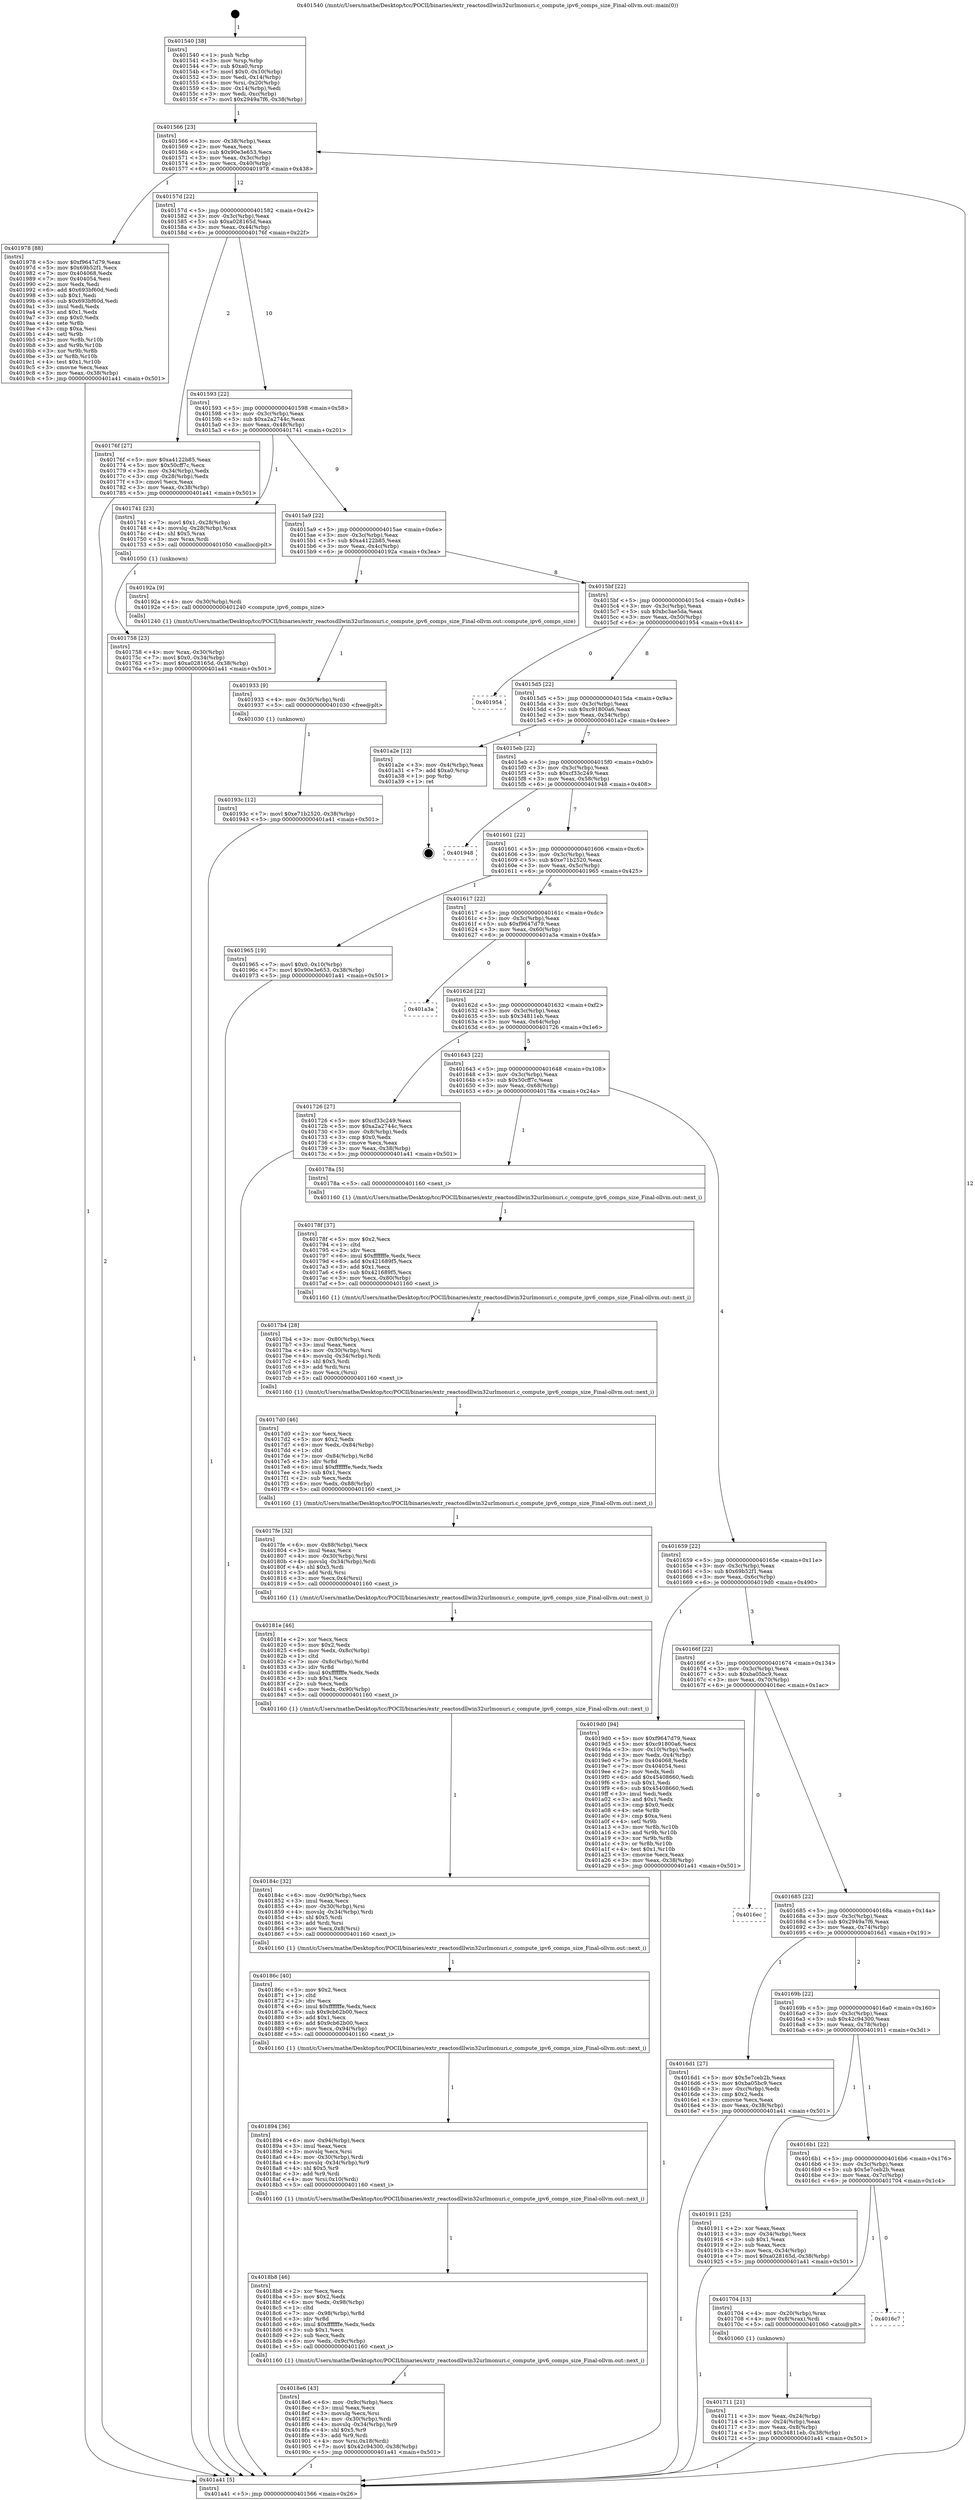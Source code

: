digraph "0x401540" {
  label = "0x401540 (/mnt/c/Users/mathe/Desktop/tcc/POCII/binaries/extr_reactosdllwin32urlmonuri.c_compute_ipv6_comps_size_Final-ollvm.out::main(0))"
  labelloc = "t"
  node[shape=record]

  Entry [label="",width=0.3,height=0.3,shape=circle,fillcolor=black,style=filled]
  "0x401566" [label="{
     0x401566 [23]\l
     | [instrs]\l
     &nbsp;&nbsp;0x401566 \<+3\>: mov -0x38(%rbp),%eax\l
     &nbsp;&nbsp;0x401569 \<+2\>: mov %eax,%ecx\l
     &nbsp;&nbsp;0x40156b \<+6\>: sub $0x90e3e653,%ecx\l
     &nbsp;&nbsp;0x401571 \<+3\>: mov %eax,-0x3c(%rbp)\l
     &nbsp;&nbsp;0x401574 \<+3\>: mov %ecx,-0x40(%rbp)\l
     &nbsp;&nbsp;0x401577 \<+6\>: je 0000000000401978 \<main+0x438\>\l
  }"]
  "0x401978" [label="{
     0x401978 [88]\l
     | [instrs]\l
     &nbsp;&nbsp;0x401978 \<+5\>: mov $0xf9647d79,%eax\l
     &nbsp;&nbsp;0x40197d \<+5\>: mov $0x69b52f1,%ecx\l
     &nbsp;&nbsp;0x401982 \<+7\>: mov 0x404068,%edx\l
     &nbsp;&nbsp;0x401989 \<+7\>: mov 0x404054,%esi\l
     &nbsp;&nbsp;0x401990 \<+2\>: mov %edx,%edi\l
     &nbsp;&nbsp;0x401992 \<+6\>: add $0x693bf60d,%edi\l
     &nbsp;&nbsp;0x401998 \<+3\>: sub $0x1,%edi\l
     &nbsp;&nbsp;0x40199b \<+6\>: sub $0x693bf60d,%edi\l
     &nbsp;&nbsp;0x4019a1 \<+3\>: imul %edi,%edx\l
     &nbsp;&nbsp;0x4019a4 \<+3\>: and $0x1,%edx\l
     &nbsp;&nbsp;0x4019a7 \<+3\>: cmp $0x0,%edx\l
     &nbsp;&nbsp;0x4019aa \<+4\>: sete %r8b\l
     &nbsp;&nbsp;0x4019ae \<+3\>: cmp $0xa,%esi\l
     &nbsp;&nbsp;0x4019b1 \<+4\>: setl %r9b\l
     &nbsp;&nbsp;0x4019b5 \<+3\>: mov %r8b,%r10b\l
     &nbsp;&nbsp;0x4019b8 \<+3\>: and %r9b,%r10b\l
     &nbsp;&nbsp;0x4019bb \<+3\>: xor %r9b,%r8b\l
     &nbsp;&nbsp;0x4019be \<+3\>: or %r8b,%r10b\l
     &nbsp;&nbsp;0x4019c1 \<+4\>: test $0x1,%r10b\l
     &nbsp;&nbsp;0x4019c5 \<+3\>: cmovne %ecx,%eax\l
     &nbsp;&nbsp;0x4019c8 \<+3\>: mov %eax,-0x38(%rbp)\l
     &nbsp;&nbsp;0x4019cb \<+5\>: jmp 0000000000401a41 \<main+0x501\>\l
  }"]
  "0x40157d" [label="{
     0x40157d [22]\l
     | [instrs]\l
     &nbsp;&nbsp;0x40157d \<+5\>: jmp 0000000000401582 \<main+0x42\>\l
     &nbsp;&nbsp;0x401582 \<+3\>: mov -0x3c(%rbp),%eax\l
     &nbsp;&nbsp;0x401585 \<+5\>: sub $0xa028165d,%eax\l
     &nbsp;&nbsp;0x40158a \<+3\>: mov %eax,-0x44(%rbp)\l
     &nbsp;&nbsp;0x40158d \<+6\>: je 000000000040176f \<main+0x22f\>\l
  }"]
  Exit [label="",width=0.3,height=0.3,shape=circle,fillcolor=black,style=filled,peripheries=2]
  "0x40176f" [label="{
     0x40176f [27]\l
     | [instrs]\l
     &nbsp;&nbsp;0x40176f \<+5\>: mov $0xa4122b85,%eax\l
     &nbsp;&nbsp;0x401774 \<+5\>: mov $0x50cff7c,%ecx\l
     &nbsp;&nbsp;0x401779 \<+3\>: mov -0x34(%rbp),%edx\l
     &nbsp;&nbsp;0x40177c \<+3\>: cmp -0x28(%rbp),%edx\l
     &nbsp;&nbsp;0x40177f \<+3\>: cmovl %ecx,%eax\l
     &nbsp;&nbsp;0x401782 \<+3\>: mov %eax,-0x38(%rbp)\l
     &nbsp;&nbsp;0x401785 \<+5\>: jmp 0000000000401a41 \<main+0x501\>\l
  }"]
  "0x401593" [label="{
     0x401593 [22]\l
     | [instrs]\l
     &nbsp;&nbsp;0x401593 \<+5\>: jmp 0000000000401598 \<main+0x58\>\l
     &nbsp;&nbsp;0x401598 \<+3\>: mov -0x3c(%rbp),%eax\l
     &nbsp;&nbsp;0x40159b \<+5\>: sub $0xa2a2744c,%eax\l
     &nbsp;&nbsp;0x4015a0 \<+3\>: mov %eax,-0x48(%rbp)\l
     &nbsp;&nbsp;0x4015a3 \<+6\>: je 0000000000401741 \<main+0x201\>\l
  }"]
  "0x40193c" [label="{
     0x40193c [12]\l
     | [instrs]\l
     &nbsp;&nbsp;0x40193c \<+7\>: movl $0xe71b2520,-0x38(%rbp)\l
     &nbsp;&nbsp;0x401943 \<+5\>: jmp 0000000000401a41 \<main+0x501\>\l
  }"]
  "0x401741" [label="{
     0x401741 [23]\l
     | [instrs]\l
     &nbsp;&nbsp;0x401741 \<+7\>: movl $0x1,-0x28(%rbp)\l
     &nbsp;&nbsp;0x401748 \<+4\>: movslq -0x28(%rbp),%rax\l
     &nbsp;&nbsp;0x40174c \<+4\>: shl $0x5,%rax\l
     &nbsp;&nbsp;0x401750 \<+3\>: mov %rax,%rdi\l
     &nbsp;&nbsp;0x401753 \<+5\>: call 0000000000401050 \<malloc@plt\>\l
     | [calls]\l
     &nbsp;&nbsp;0x401050 \{1\} (unknown)\l
  }"]
  "0x4015a9" [label="{
     0x4015a9 [22]\l
     | [instrs]\l
     &nbsp;&nbsp;0x4015a9 \<+5\>: jmp 00000000004015ae \<main+0x6e\>\l
     &nbsp;&nbsp;0x4015ae \<+3\>: mov -0x3c(%rbp),%eax\l
     &nbsp;&nbsp;0x4015b1 \<+5\>: sub $0xa4122b85,%eax\l
     &nbsp;&nbsp;0x4015b6 \<+3\>: mov %eax,-0x4c(%rbp)\l
     &nbsp;&nbsp;0x4015b9 \<+6\>: je 000000000040192a \<main+0x3ea\>\l
  }"]
  "0x401933" [label="{
     0x401933 [9]\l
     | [instrs]\l
     &nbsp;&nbsp;0x401933 \<+4\>: mov -0x30(%rbp),%rdi\l
     &nbsp;&nbsp;0x401937 \<+5\>: call 0000000000401030 \<free@plt\>\l
     | [calls]\l
     &nbsp;&nbsp;0x401030 \{1\} (unknown)\l
  }"]
  "0x40192a" [label="{
     0x40192a [9]\l
     | [instrs]\l
     &nbsp;&nbsp;0x40192a \<+4\>: mov -0x30(%rbp),%rdi\l
     &nbsp;&nbsp;0x40192e \<+5\>: call 0000000000401240 \<compute_ipv6_comps_size\>\l
     | [calls]\l
     &nbsp;&nbsp;0x401240 \{1\} (/mnt/c/Users/mathe/Desktop/tcc/POCII/binaries/extr_reactosdllwin32urlmonuri.c_compute_ipv6_comps_size_Final-ollvm.out::compute_ipv6_comps_size)\l
  }"]
  "0x4015bf" [label="{
     0x4015bf [22]\l
     | [instrs]\l
     &nbsp;&nbsp;0x4015bf \<+5\>: jmp 00000000004015c4 \<main+0x84\>\l
     &nbsp;&nbsp;0x4015c4 \<+3\>: mov -0x3c(%rbp),%eax\l
     &nbsp;&nbsp;0x4015c7 \<+5\>: sub $0xbc3ae5da,%eax\l
     &nbsp;&nbsp;0x4015cc \<+3\>: mov %eax,-0x50(%rbp)\l
     &nbsp;&nbsp;0x4015cf \<+6\>: je 0000000000401954 \<main+0x414\>\l
  }"]
  "0x4018e6" [label="{
     0x4018e6 [43]\l
     | [instrs]\l
     &nbsp;&nbsp;0x4018e6 \<+6\>: mov -0x9c(%rbp),%ecx\l
     &nbsp;&nbsp;0x4018ec \<+3\>: imul %eax,%ecx\l
     &nbsp;&nbsp;0x4018ef \<+3\>: movslq %ecx,%rsi\l
     &nbsp;&nbsp;0x4018f2 \<+4\>: mov -0x30(%rbp),%rdi\l
     &nbsp;&nbsp;0x4018f6 \<+4\>: movslq -0x34(%rbp),%r9\l
     &nbsp;&nbsp;0x4018fa \<+4\>: shl $0x5,%r9\l
     &nbsp;&nbsp;0x4018fe \<+3\>: add %r9,%rdi\l
     &nbsp;&nbsp;0x401901 \<+4\>: mov %rsi,0x18(%rdi)\l
     &nbsp;&nbsp;0x401905 \<+7\>: movl $0x42c94300,-0x38(%rbp)\l
     &nbsp;&nbsp;0x40190c \<+5\>: jmp 0000000000401a41 \<main+0x501\>\l
  }"]
  "0x401954" [label="{
     0x401954\l
  }", style=dashed]
  "0x4015d5" [label="{
     0x4015d5 [22]\l
     | [instrs]\l
     &nbsp;&nbsp;0x4015d5 \<+5\>: jmp 00000000004015da \<main+0x9a\>\l
     &nbsp;&nbsp;0x4015da \<+3\>: mov -0x3c(%rbp),%eax\l
     &nbsp;&nbsp;0x4015dd \<+5\>: sub $0xc91800a6,%eax\l
     &nbsp;&nbsp;0x4015e2 \<+3\>: mov %eax,-0x54(%rbp)\l
     &nbsp;&nbsp;0x4015e5 \<+6\>: je 0000000000401a2e \<main+0x4ee\>\l
  }"]
  "0x4018b8" [label="{
     0x4018b8 [46]\l
     | [instrs]\l
     &nbsp;&nbsp;0x4018b8 \<+2\>: xor %ecx,%ecx\l
     &nbsp;&nbsp;0x4018ba \<+5\>: mov $0x2,%edx\l
     &nbsp;&nbsp;0x4018bf \<+6\>: mov %edx,-0x98(%rbp)\l
     &nbsp;&nbsp;0x4018c5 \<+1\>: cltd\l
     &nbsp;&nbsp;0x4018c6 \<+7\>: mov -0x98(%rbp),%r8d\l
     &nbsp;&nbsp;0x4018cd \<+3\>: idiv %r8d\l
     &nbsp;&nbsp;0x4018d0 \<+6\>: imul $0xfffffffe,%edx,%edx\l
     &nbsp;&nbsp;0x4018d6 \<+3\>: sub $0x1,%ecx\l
     &nbsp;&nbsp;0x4018d9 \<+2\>: sub %ecx,%edx\l
     &nbsp;&nbsp;0x4018db \<+6\>: mov %edx,-0x9c(%rbp)\l
     &nbsp;&nbsp;0x4018e1 \<+5\>: call 0000000000401160 \<next_i\>\l
     | [calls]\l
     &nbsp;&nbsp;0x401160 \{1\} (/mnt/c/Users/mathe/Desktop/tcc/POCII/binaries/extr_reactosdllwin32urlmonuri.c_compute_ipv6_comps_size_Final-ollvm.out::next_i)\l
  }"]
  "0x401a2e" [label="{
     0x401a2e [12]\l
     | [instrs]\l
     &nbsp;&nbsp;0x401a2e \<+3\>: mov -0x4(%rbp),%eax\l
     &nbsp;&nbsp;0x401a31 \<+7\>: add $0xa0,%rsp\l
     &nbsp;&nbsp;0x401a38 \<+1\>: pop %rbp\l
     &nbsp;&nbsp;0x401a39 \<+1\>: ret\l
  }"]
  "0x4015eb" [label="{
     0x4015eb [22]\l
     | [instrs]\l
     &nbsp;&nbsp;0x4015eb \<+5\>: jmp 00000000004015f0 \<main+0xb0\>\l
     &nbsp;&nbsp;0x4015f0 \<+3\>: mov -0x3c(%rbp),%eax\l
     &nbsp;&nbsp;0x4015f3 \<+5\>: sub $0xcf33c249,%eax\l
     &nbsp;&nbsp;0x4015f8 \<+3\>: mov %eax,-0x58(%rbp)\l
     &nbsp;&nbsp;0x4015fb \<+6\>: je 0000000000401948 \<main+0x408\>\l
  }"]
  "0x401894" [label="{
     0x401894 [36]\l
     | [instrs]\l
     &nbsp;&nbsp;0x401894 \<+6\>: mov -0x94(%rbp),%ecx\l
     &nbsp;&nbsp;0x40189a \<+3\>: imul %eax,%ecx\l
     &nbsp;&nbsp;0x40189d \<+3\>: movslq %ecx,%rsi\l
     &nbsp;&nbsp;0x4018a0 \<+4\>: mov -0x30(%rbp),%rdi\l
     &nbsp;&nbsp;0x4018a4 \<+4\>: movslq -0x34(%rbp),%r9\l
     &nbsp;&nbsp;0x4018a8 \<+4\>: shl $0x5,%r9\l
     &nbsp;&nbsp;0x4018ac \<+3\>: add %r9,%rdi\l
     &nbsp;&nbsp;0x4018af \<+4\>: mov %rsi,0x10(%rdi)\l
     &nbsp;&nbsp;0x4018b3 \<+5\>: call 0000000000401160 \<next_i\>\l
     | [calls]\l
     &nbsp;&nbsp;0x401160 \{1\} (/mnt/c/Users/mathe/Desktop/tcc/POCII/binaries/extr_reactosdllwin32urlmonuri.c_compute_ipv6_comps_size_Final-ollvm.out::next_i)\l
  }"]
  "0x401948" [label="{
     0x401948\l
  }", style=dashed]
  "0x401601" [label="{
     0x401601 [22]\l
     | [instrs]\l
     &nbsp;&nbsp;0x401601 \<+5\>: jmp 0000000000401606 \<main+0xc6\>\l
     &nbsp;&nbsp;0x401606 \<+3\>: mov -0x3c(%rbp),%eax\l
     &nbsp;&nbsp;0x401609 \<+5\>: sub $0xe71b2520,%eax\l
     &nbsp;&nbsp;0x40160e \<+3\>: mov %eax,-0x5c(%rbp)\l
     &nbsp;&nbsp;0x401611 \<+6\>: je 0000000000401965 \<main+0x425\>\l
  }"]
  "0x40186c" [label="{
     0x40186c [40]\l
     | [instrs]\l
     &nbsp;&nbsp;0x40186c \<+5\>: mov $0x2,%ecx\l
     &nbsp;&nbsp;0x401871 \<+1\>: cltd\l
     &nbsp;&nbsp;0x401872 \<+2\>: idiv %ecx\l
     &nbsp;&nbsp;0x401874 \<+6\>: imul $0xfffffffe,%edx,%ecx\l
     &nbsp;&nbsp;0x40187a \<+6\>: sub $0x9cb62b00,%ecx\l
     &nbsp;&nbsp;0x401880 \<+3\>: add $0x1,%ecx\l
     &nbsp;&nbsp;0x401883 \<+6\>: add $0x9cb62b00,%ecx\l
     &nbsp;&nbsp;0x401889 \<+6\>: mov %ecx,-0x94(%rbp)\l
     &nbsp;&nbsp;0x40188f \<+5\>: call 0000000000401160 \<next_i\>\l
     | [calls]\l
     &nbsp;&nbsp;0x401160 \{1\} (/mnt/c/Users/mathe/Desktop/tcc/POCII/binaries/extr_reactosdllwin32urlmonuri.c_compute_ipv6_comps_size_Final-ollvm.out::next_i)\l
  }"]
  "0x401965" [label="{
     0x401965 [19]\l
     | [instrs]\l
     &nbsp;&nbsp;0x401965 \<+7\>: movl $0x0,-0x10(%rbp)\l
     &nbsp;&nbsp;0x40196c \<+7\>: movl $0x90e3e653,-0x38(%rbp)\l
     &nbsp;&nbsp;0x401973 \<+5\>: jmp 0000000000401a41 \<main+0x501\>\l
  }"]
  "0x401617" [label="{
     0x401617 [22]\l
     | [instrs]\l
     &nbsp;&nbsp;0x401617 \<+5\>: jmp 000000000040161c \<main+0xdc\>\l
     &nbsp;&nbsp;0x40161c \<+3\>: mov -0x3c(%rbp),%eax\l
     &nbsp;&nbsp;0x40161f \<+5\>: sub $0xf9647d79,%eax\l
     &nbsp;&nbsp;0x401624 \<+3\>: mov %eax,-0x60(%rbp)\l
     &nbsp;&nbsp;0x401627 \<+6\>: je 0000000000401a3a \<main+0x4fa\>\l
  }"]
  "0x40184c" [label="{
     0x40184c [32]\l
     | [instrs]\l
     &nbsp;&nbsp;0x40184c \<+6\>: mov -0x90(%rbp),%ecx\l
     &nbsp;&nbsp;0x401852 \<+3\>: imul %eax,%ecx\l
     &nbsp;&nbsp;0x401855 \<+4\>: mov -0x30(%rbp),%rsi\l
     &nbsp;&nbsp;0x401859 \<+4\>: movslq -0x34(%rbp),%rdi\l
     &nbsp;&nbsp;0x40185d \<+4\>: shl $0x5,%rdi\l
     &nbsp;&nbsp;0x401861 \<+3\>: add %rdi,%rsi\l
     &nbsp;&nbsp;0x401864 \<+3\>: mov %ecx,0x8(%rsi)\l
     &nbsp;&nbsp;0x401867 \<+5\>: call 0000000000401160 \<next_i\>\l
     | [calls]\l
     &nbsp;&nbsp;0x401160 \{1\} (/mnt/c/Users/mathe/Desktop/tcc/POCII/binaries/extr_reactosdllwin32urlmonuri.c_compute_ipv6_comps_size_Final-ollvm.out::next_i)\l
  }"]
  "0x401a3a" [label="{
     0x401a3a\l
  }", style=dashed]
  "0x40162d" [label="{
     0x40162d [22]\l
     | [instrs]\l
     &nbsp;&nbsp;0x40162d \<+5\>: jmp 0000000000401632 \<main+0xf2\>\l
     &nbsp;&nbsp;0x401632 \<+3\>: mov -0x3c(%rbp),%eax\l
     &nbsp;&nbsp;0x401635 \<+5\>: sub $0x34811eb,%eax\l
     &nbsp;&nbsp;0x40163a \<+3\>: mov %eax,-0x64(%rbp)\l
     &nbsp;&nbsp;0x40163d \<+6\>: je 0000000000401726 \<main+0x1e6\>\l
  }"]
  "0x40181e" [label="{
     0x40181e [46]\l
     | [instrs]\l
     &nbsp;&nbsp;0x40181e \<+2\>: xor %ecx,%ecx\l
     &nbsp;&nbsp;0x401820 \<+5\>: mov $0x2,%edx\l
     &nbsp;&nbsp;0x401825 \<+6\>: mov %edx,-0x8c(%rbp)\l
     &nbsp;&nbsp;0x40182b \<+1\>: cltd\l
     &nbsp;&nbsp;0x40182c \<+7\>: mov -0x8c(%rbp),%r8d\l
     &nbsp;&nbsp;0x401833 \<+3\>: idiv %r8d\l
     &nbsp;&nbsp;0x401836 \<+6\>: imul $0xfffffffe,%edx,%edx\l
     &nbsp;&nbsp;0x40183c \<+3\>: sub $0x1,%ecx\l
     &nbsp;&nbsp;0x40183f \<+2\>: sub %ecx,%edx\l
     &nbsp;&nbsp;0x401841 \<+6\>: mov %edx,-0x90(%rbp)\l
     &nbsp;&nbsp;0x401847 \<+5\>: call 0000000000401160 \<next_i\>\l
     | [calls]\l
     &nbsp;&nbsp;0x401160 \{1\} (/mnt/c/Users/mathe/Desktop/tcc/POCII/binaries/extr_reactosdllwin32urlmonuri.c_compute_ipv6_comps_size_Final-ollvm.out::next_i)\l
  }"]
  "0x401726" [label="{
     0x401726 [27]\l
     | [instrs]\l
     &nbsp;&nbsp;0x401726 \<+5\>: mov $0xcf33c249,%eax\l
     &nbsp;&nbsp;0x40172b \<+5\>: mov $0xa2a2744c,%ecx\l
     &nbsp;&nbsp;0x401730 \<+3\>: mov -0x8(%rbp),%edx\l
     &nbsp;&nbsp;0x401733 \<+3\>: cmp $0x0,%edx\l
     &nbsp;&nbsp;0x401736 \<+3\>: cmove %ecx,%eax\l
     &nbsp;&nbsp;0x401739 \<+3\>: mov %eax,-0x38(%rbp)\l
     &nbsp;&nbsp;0x40173c \<+5\>: jmp 0000000000401a41 \<main+0x501\>\l
  }"]
  "0x401643" [label="{
     0x401643 [22]\l
     | [instrs]\l
     &nbsp;&nbsp;0x401643 \<+5\>: jmp 0000000000401648 \<main+0x108\>\l
     &nbsp;&nbsp;0x401648 \<+3\>: mov -0x3c(%rbp),%eax\l
     &nbsp;&nbsp;0x40164b \<+5\>: sub $0x50cff7c,%eax\l
     &nbsp;&nbsp;0x401650 \<+3\>: mov %eax,-0x68(%rbp)\l
     &nbsp;&nbsp;0x401653 \<+6\>: je 000000000040178a \<main+0x24a\>\l
  }"]
  "0x4017fe" [label="{
     0x4017fe [32]\l
     | [instrs]\l
     &nbsp;&nbsp;0x4017fe \<+6\>: mov -0x88(%rbp),%ecx\l
     &nbsp;&nbsp;0x401804 \<+3\>: imul %eax,%ecx\l
     &nbsp;&nbsp;0x401807 \<+4\>: mov -0x30(%rbp),%rsi\l
     &nbsp;&nbsp;0x40180b \<+4\>: movslq -0x34(%rbp),%rdi\l
     &nbsp;&nbsp;0x40180f \<+4\>: shl $0x5,%rdi\l
     &nbsp;&nbsp;0x401813 \<+3\>: add %rdi,%rsi\l
     &nbsp;&nbsp;0x401816 \<+3\>: mov %ecx,0x4(%rsi)\l
     &nbsp;&nbsp;0x401819 \<+5\>: call 0000000000401160 \<next_i\>\l
     | [calls]\l
     &nbsp;&nbsp;0x401160 \{1\} (/mnt/c/Users/mathe/Desktop/tcc/POCII/binaries/extr_reactosdllwin32urlmonuri.c_compute_ipv6_comps_size_Final-ollvm.out::next_i)\l
  }"]
  "0x40178a" [label="{
     0x40178a [5]\l
     | [instrs]\l
     &nbsp;&nbsp;0x40178a \<+5\>: call 0000000000401160 \<next_i\>\l
     | [calls]\l
     &nbsp;&nbsp;0x401160 \{1\} (/mnt/c/Users/mathe/Desktop/tcc/POCII/binaries/extr_reactosdllwin32urlmonuri.c_compute_ipv6_comps_size_Final-ollvm.out::next_i)\l
  }"]
  "0x401659" [label="{
     0x401659 [22]\l
     | [instrs]\l
     &nbsp;&nbsp;0x401659 \<+5\>: jmp 000000000040165e \<main+0x11e\>\l
     &nbsp;&nbsp;0x40165e \<+3\>: mov -0x3c(%rbp),%eax\l
     &nbsp;&nbsp;0x401661 \<+5\>: sub $0x69b52f1,%eax\l
     &nbsp;&nbsp;0x401666 \<+3\>: mov %eax,-0x6c(%rbp)\l
     &nbsp;&nbsp;0x401669 \<+6\>: je 00000000004019d0 \<main+0x490\>\l
  }"]
  "0x4017d0" [label="{
     0x4017d0 [46]\l
     | [instrs]\l
     &nbsp;&nbsp;0x4017d0 \<+2\>: xor %ecx,%ecx\l
     &nbsp;&nbsp;0x4017d2 \<+5\>: mov $0x2,%edx\l
     &nbsp;&nbsp;0x4017d7 \<+6\>: mov %edx,-0x84(%rbp)\l
     &nbsp;&nbsp;0x4017dd \<+1\>: cltd\l
     &nbsp;&nbsp;0x4017de \<+7\>: mov -0x84(%rbp),%r8d\l
     &nbsp;&nbsp;0x4017e5 \<+3\>: idiv %r8d\l
     &nbsp;&nbsp;0x4017e8 \<+6\>: imul $0xfffffffe,%edx,%edx\l
     &nbsp;&nbsp;0x4017ee \<+3\>: sub $0x1,%ecx\l
     &nbsp;&nbsp;0x4017f1 \<+2\>: sub %ecx,%edx\l
     &nbsp;&nbsp;0x4017f3 \<+6\>: mov %edx,-0x88(%rbp)\l
     &nbsp;&nbsp;0x4017f9 \<+5\>: call 0000000000401160 \<next_i\>\l
     | [calls]\l
     &nbsp;&nbsp;0x401160 \{1\} (/mnt/c/Users/mathe/Desktop/tcc/POCII/binaries/extr_reactosdllwin32urlmonuri.c_compute_ipv6_comps_size_Final-ollvm.out::next_i)\l
  }"]
  "0x4019d0" [label="{
     0x4019d0 [94]\l
     | [instrs]\l
     &nbsp;&nbsp;0x4019d0 \<+5\>: mov $0xf9647d79,%eax\l
     &nbsp;&nbsp;0x4019d5 \<+5\>: mov $0xc91800a6,%ecx\l
     &nbsp;&nbsp;0x4019da \<+3\>: mov -0x10(%rbp),%edx\l
     &nbsp;&nbsp;0x4019dd \<+3\>: mov %edx,-0x4(%rbp)\l
     &nbsp;&nbsp;0x4019e0 \<+7\>: mov 0x404068,%edx\l
     &nbsp;&nbsp;0x4019e7 \<+7\>: mov 0x404054,%esi\l
     &nbsp;&nbsp;0x4019ee \<+2\>: mov %edx,%edi\l
     &nbsp;&nbsp;0x4019f0 \<+6\>: add $0x45408660,%edi\l
     &nbsp;&nbsp;0x4019f6 \<+3\>: sub $0x1,%edi\l
     &nbsp;&nbsp;0x4019f9 \<+6\>: sub $0x45408660,%edi\l
     &nbsp;&nbsp;0x4019ff \<+3\>: imul %edi,%edx\l
     &nbsp;&nbsp;0x401a02 \<+3\>: and $0x1,%edx\l
     &nbsp;&nbsp;0x401a05 \<+3\>: cmp $0x0,%edx\l
     &nbsp;&nbsp;0x401a08 \<+4\>: sete %r8b\l
     &nbsp;&nbsp;0x401a0c \<+3\>: cmp $0xa,%esi\l
     &nbsp;&nbsp;0x401a0f \<+4\>: setl %r9b\l
     &nbsp;&nbsp;0x401a13 \<+3\>: mov %r8b,%r10b\l
     &nbsp;&nbsp;0x401a16 \<+3\>: and %r9b,%r10b\l
     &nbsp;&nbsp;0x401a19 \<+3\>: xor %r9b,%r8b\l
     &nbsp;&nbsp;0x401a1c \<+3\>: or %r8b,%r10b\l
     &nbsp;&nbsp;0x401a1f \<+4\>: test $0x1,%r10b\l
     &nbsp;&nbsp;0x401a23 \<+3\>: cmovne %ecx,%eax\l
     &nbsp;&nbsp;0x401a26 \<+3\>: mov %eax,-0x38(%rbp)\l
     &nbsp;&nbsp;0x401a29 \<+5\>: jmp 0000000000401a41 \<main+0x501\>\l
  }"]
  "0x40166f" [label="{
     0x40166f [22]\l
     | [instrs]\l
     &nbsp;&nbsp;0x40166f \<+5\>: jmp 0000000000401674 \<main+0x134\>\l
     &nbsp;&nbsp;0x401674 \<+3\>: mov -0x3c(%rbp),%eax\l
     &nbsp;&nbsp;0x401677 \<+5\>: sub $0xba05bc9,%eax\l
     &nbsp;&nbsp;0x40167c \<+3\>: mov %eax,-0x70(%rbp)\l
     &nbsp;&nbsp;0x40167f \<+6\>: je 00000000004016ec \<main+0x1ac\>\l
  }"]
  "0x4017b4" [label="{
     0x4017b4 [28]\l
     | [instrs]\l
     &nbsp;&nbsp;0x4017b4 \<+3\>: mov -0x80(%rbp),%ecx\l
     &nbsp;&nbsp;0x4017b7 \<+3\>: imul %eax,%ecx\l
     &nbsp;&nbsp;0x4017ba \<+4\>: mov -0x30(%rbp),%rsi\l
     &nbsp;&nbsp;0x4017be \<+4\>: movslq -0x34(%rbp),%rdi\l
     &nbsp;&nbsp;0x4017c2 \<+4\>: shl $0x5,%rdi\l
     &nbsp;&nbsp;0x4017c6 \<+3\>: add %rdi,%rsi\l
     &nbsp;&nbsp;0x4017c9 \<+2\>: mov %ecx,(%rsi)\l
     &nbsp;&nbsp;0x4017cb \<+5\>: call 0000000000401160 \<next_i\>\l
     | [calls]\l
     &nbsp;&nbsp;0x401160 \{1\} (/mnt/c/Users/mathe/Desktop/tcc/POCII/binaries/extr_reactosdllwin32urlmonuri.c_compute_ipv6_comps_size_Final-ollvm.out::next_i)\l
  }"]
  "0x4016ec" [label="{
     0x4016ec\l
  }", style=dashed]
  "0x401685" [label="{
     0x401685 [22]\l
     | [instrs]\l
     &nbsp;&nbsp;0x401685 \<+5\>: jmp 000000000040168a \<main+0x14a\>\l
     &nbsp;&nbsp;0x40168a \<+3\>: mov -0x3c(%rbp),%eax\l
     &nbsp;&nbsp;0x40168d \<+5\>: sub $0x2949a7f6,%eax\l
     &nbsp;&nbsp;0x401692 \<+3\>: mov %eax,-0x74(%rbp)\l
     &nbsp;&nbsp;0x401695 \<+6\>: je 00000000004016d1 \<main+0x191\>\l
  }"]
  "0x40178f" [label="{
     0x40178f [37]\l
     | [instrs]\l
     &nbsp;&nbsp;0x40178f \<+5\>: mov $0x2,%ecx\l
     &nbsp;&nbsp;0x401794 \<+1\>: cltd\l
     &nbsp;&nbsp;0x401795 \<+2\>: idiv %ecx\l
     &nbsp;&nbsp;0x401797 \<+6\>: imul $0xfffffffe,%edx,%ecx\l
     &nbsp;&nbsp;0x40179d \<+6\>: add $0x421689f5,%ecx\l
     &nbsp;&nbsp;0x4017a3 \<+3\>: add $0x1,%ecx\l
     &nbsp;&nbsp;0x4017a6 \<+6\>: sub $0x421689f5,%ecx\l
     &nbsp;&nbsp;0x4017ac \<+3\>: mov %ecx,-0x80(%rbp)\l
     &nbsp;&nbsp;0x4017af \<+5\>: call 0000000000401160 \<next_i\>\l
     | [calls]\l
     &nbsp;&nbsp;0x401160 \{1\} (/mnt/c/Users/mathe/Desktop/tcc/POCII/binaries/extr_reactosdllwin32urlmonuri.c_compute_ipv6_comps_size_Final-ollvm.out::next_i)\l
  }"]
  "0x4016d1" [label="{
     0x4016d1 [27]\l
     | [instrs]\l
     &nbsp;&nbsp;0x4016d1 \<+5\>: mov $0x5e7ceb2b,%eax\l
     &nbsp;&nbsp;0x4016d6 \<+5\>: mov $0xba05bc9,%ecx\l
     &nbsp;&nbsp;0x4016db \<+3\>: mov -0xc(%rbp),%edx\l
     &nbsp;&nbsp;0x4016de \<+3\>: cmp $0x2,%edx\l
     &nbsp;&nbsp;0x4016e1 \<+3\>: cmovne %ecx,%eax\l
     &nbsp;&nbsp;0x4016e4 \<+3\>: mov %eax,-0x38(%rbp)\l
     &nbsp;&nbsp;0x4016e7 \<+5\>: jmp 0000000000401a41 \<main+0x501\>\l
  }"]
  "0x40169b" [label="{
     0x40169b [22]\l
     | [instrs]\l
     &nbsp;&nbsp;0x40169b \<+5\>: jmp 00000000004016a0 \<main+0x160\>\l
     &nbsp;&nbsp;0x4016a0 \<+3\>: mov -0x3c(%rbp),%eax\l
     &nbsp;&nbsp;0x4016a3 \<+5\>: sub $0x42c94300,%eax\l
     &nbsp;&nbsp;0x4016a8 \<+3\>: mov %eax,-0x78(%rbp)\l
     &nbsp;&nbsp;0x4016ab \<+6\>: je 0000000000401911 \<main+0x3d1\>\l
  }"]
  "0x401a41" [label="{
     0x401a41 [5]\l
     | [instrs]\l
     &nbsp;&nbsp;0x401a41 \<+5\>: jmp 0000000000401566 \<main+0x26\>\l
  }"]
  "0x401540" [label="{
     0x401540 [38]\l
     | [instrs]\l
     &nbsp;&nbsp;0x401540 \<+1\>: push %rbp\l
     &nbsp;&nbsp;0x401541 \<+3\>: mov %rsp,%rbp\l
     &nbsp;&nbsp;0x401544 \<+7\>: sub $0xa0,%rsp\l
     &nbsp;&nbsp;0x40154b \<+7\>: movl $0x0,-0x10(%rbp)\l
     &nbsp;&nbsp;0x401552 \<+3\>: mov %edi,-0x14(%rbp)\l
     &nbsp;&nbsp;0x401555 \<+4\>: mov %rsi,-0x20(%rbp)\l
     &nbsp;&nbsp;0x401559 \<+3\>: mov -0x14(%rbp),%edi\l
     &nbsp;&nbsp;0x40155c \<+3\>: mov %edi,-0xc(%rbp)\l
     &nbsp;&nbsp;0x40155f \<+7\>: movl $0x2949a7f6,-0x38(%rbp)\l
  }"]
  "0x401758" [label="{
     0x401758 [23]\l
     | [instrs]\l
     &nbsp;&nbsp;0x401758 \<+4\>: mov %rax,-0x30(%rbp)\l
     &nbsp;&nbsp;0x40175c \<+7\>: movl $0x0,-0x34(%rbp)\l
     &nbsp;&nbsp;0x401763 \<+7\>: movl $0xa028165d,-0x38(%rbp)\l
     &nbsp;&nbsp;0x40176a \<+5\>: jmp 0000000000401a41 \<main+0x501\>\l
  }"]
  "0x401911" [label="{
     0x401911 [25]\l
     | [instrs]\l
     &nbsp;&nbsp;0x401911 \<+2\>: xor %eax,%eax\l
     &nbsp;&nbsp;0x401913 \<+3\>: mov -0x34(%rbp),%ecx\l
     &nbsp;&nbsp;0x401916 \<+3\>: sub $0x1,%eax\l
     &nbsp;&nbsp;0x401919 \<+2\>: sub %eax,%ecx\l
     &nbsp;&nbsp;0x40191b \<+3\>: mov %ecx,-0x34(%rbp)\l
     &nbsp;&nbsp;0x40191e \<+7\>: movl $0xa028165d,-0x38(%rbp)\l
     &nbsp;&nbsp;0x401925 \<+5\>: jmp 0000000000401a41 \<main+0x501\>\l
  }"]
  "0x4016b1" [label="{
     0x4016b1 [22]\l
     | [instrs]\l
     &nbsp;&nbsp;0x4016b1 \<+5\>: jmp 00000000004016b6 \<main+0x176\>\l
     &nbsp;&nbsp;0x4016b6 \<+3\>: mov -0x3c(%rbp),%eax\l
     &nbsp;&nbsp;0x4016b9 \<+5\>: sub $0x5e7ceb2b,%eax\l
     &nbsp;&nbsp;0x4016be \<+3\>: mov %eax,-0x7c(%rbp)\l
     &nbsp;&nbsp;0x4016c1 \<+6\>: je 0000000000401704 \<main+0x1c4\>\l
  }"]
  "0x401711" [label="{
     0x401711 [21]\l
     | [instrs]\l
     &nbsp;&nbsp;0x401711 \<+3\>: mov %eax,-0x24(%rbp)\l
     &nbsp;&nbsp;0x401714 \<+3\>: mov -0x24(%rbp),%eax\l
     &nbsp;&nbsp;0x401717 \<+3\>: mov %eax,-0x8(%rbp)\l
     &nbsp;&nbsp;0x40171a \<+7\>: movl $0x34811eb,-0x38(%rbp)\l
     &nbsp;&nbsp;0x401721 \<+5\>: jmp 0000000000401a41 \<main+0x501\>\l
  }"]
  "0x401704" [label="{
     0x401704 [13]\l
     | [instrs]\l
     &nbsp;&nbsp;0x401704 \<+4\>: mov -0x20(%rbp),%rax\l
     &nbsp;&nbsp;0x401708 \<+4\>: mov 0x8(%rax),%rdi\l
     &nbsp;&nbsp;0x40170c \<+5\>: call 0000000000401060 \<atoi@plt\>\l
     | [calls]\l
     &nbsp;&nbsp;0x401060 \{1\} (unknown)\l
  }"]
  "0x4016c7" [label="{
     0x4016c7\l
  }", style=dashed]
  Entry -> "0x401540" [label=" 1"]
  "0x401566" -> "0x401978" [label=" 1"]
  "0x401566" -> "0x40157d" [label=" 12"]
  "0x401a2e" -> Exit [label=" 1"]
  "0x40157d" -> "0x40176f" [label=" 2"]
  "0x40157d" -> "0x401593" [label=" 10"]
  "0x4019d0" -> "0x401a41" [label=" 1"]
  "0x401593" -> "0x401741" [label=" 1"]
  "0x401593" -> "0x4015a9" [label=" 9"]
  "0x401978" -> "0x401a41" [label=" 1"]
  "0x4015a9" -> "0x40192a" [label=" 1"]
  "0x4015a9" -> "0x4015bf" [label=" 8"]
  "0x401965" -> "0x401a41" [label=" 1"]
  "0x4015bf" -> "0x401954" [label=" 0"]
  "0x4015bf" -> "0x4015d5" [label=" 8"]
  "0x40193c" -> "0x401a41" [label=" 1"]
  "0x4015d5" -> "0x401a2e" [label=" 1"]
  "0x4015d5" -> "0x4015eb" [label=" 7"]
  "0x401933" -> "0x40193c" [label=" 1"]
  "0x4015eb" -> "0x401948" [label=" 0"]
  "0x4015eb" -> "0x401601" [label=" 7"]
  "0x40192a" -> "0x401933" [label=" 1"]
  "0x401601" -> "0x401965" [label=" 1"]
  "0x401601" -> "0x401617" [label=" 6"]
  "0x401911" -> "0x401a41" [label=" 1"]
  "0x401617" -> "0x401a3a" [label=" 0"]
  "0x401617" -> "0x40162d" [label=" 6"]
  "0x4018e6" -> "0x401a41" [label=" 1"]
  "0x40162d" -> "0x401726" [label=" 1"]
  "0x40162d" -> "0x401643" [label=" 5"]
  "0x4018b8" -> "0x4018e6" [label=" 1"]
  "0x401643" -> "0x40178a" [label=" 1"]
  "0x401643" -> "0x401659" [label=" 4"]
  "0x401894" -> "0x4018b8" [label=" 1"]
  "0x401659" -> "0x4019d0" [label=" 1"]
  "0x401659" -> "0x40166f" [label=" 3"]
  "0x40186c" -> "0x401894" [label=" 1"]
  "0x40166f" -> "0x4016ec" [label=" 0"]
  "0x40166f" -> "0x401685" [label=" 3"]
  "0x40184c" -> "0x40186c" [label=" 1"]
  "0x401685" -> "0x4016d1" [label=" 1"]
  "0x401685" -> "0x40169b" [label=" 2"]
  "0x4016d1" -> "0x401a41" [label=" 1"]
  "0x401540" -> "0x401566" [label=" 1"]
  "0x401a41" -> "0x401566" [label=" 12"]
  "0x40181e" -> "0x40184c" [label=" 1"]
  "0x40169b" -> "0x401911" [label=" 1"]
  "0x40169b" -> "0x4016b1" [label=" 1"]
  "0x4017fe" -> "0x40181e" [label=" 1"]
  "0x4016b1" -> "0x401704" [label=" 1"]
  "0x4016b1" -> "0x4016c7" [label=" 0"]
  "0x401704" -> "0x401711" [label=" 1"]
  "0x401711" -> "0x401a41" [label=" 1"]
  "0x401726" -> "0x401a41" [label=" 1"]
  "0x401741" -> "0x401758" [label=" 1"]
  "0x401758" -> "0x401a41" [label=" 1"]
  "0x40176f" -> "0x401a41" [label=" 2"]
  "0x40178a" -> "0x40178f" [label=" 1"]
  "0x40178f" -> "0x4017b4" [label=" 1"]
  "0x4017b4" -> "0x4017d0" [label=" 1"]
  "0x4017d0" -> "0x4017fe" [label=" 1"]
}

